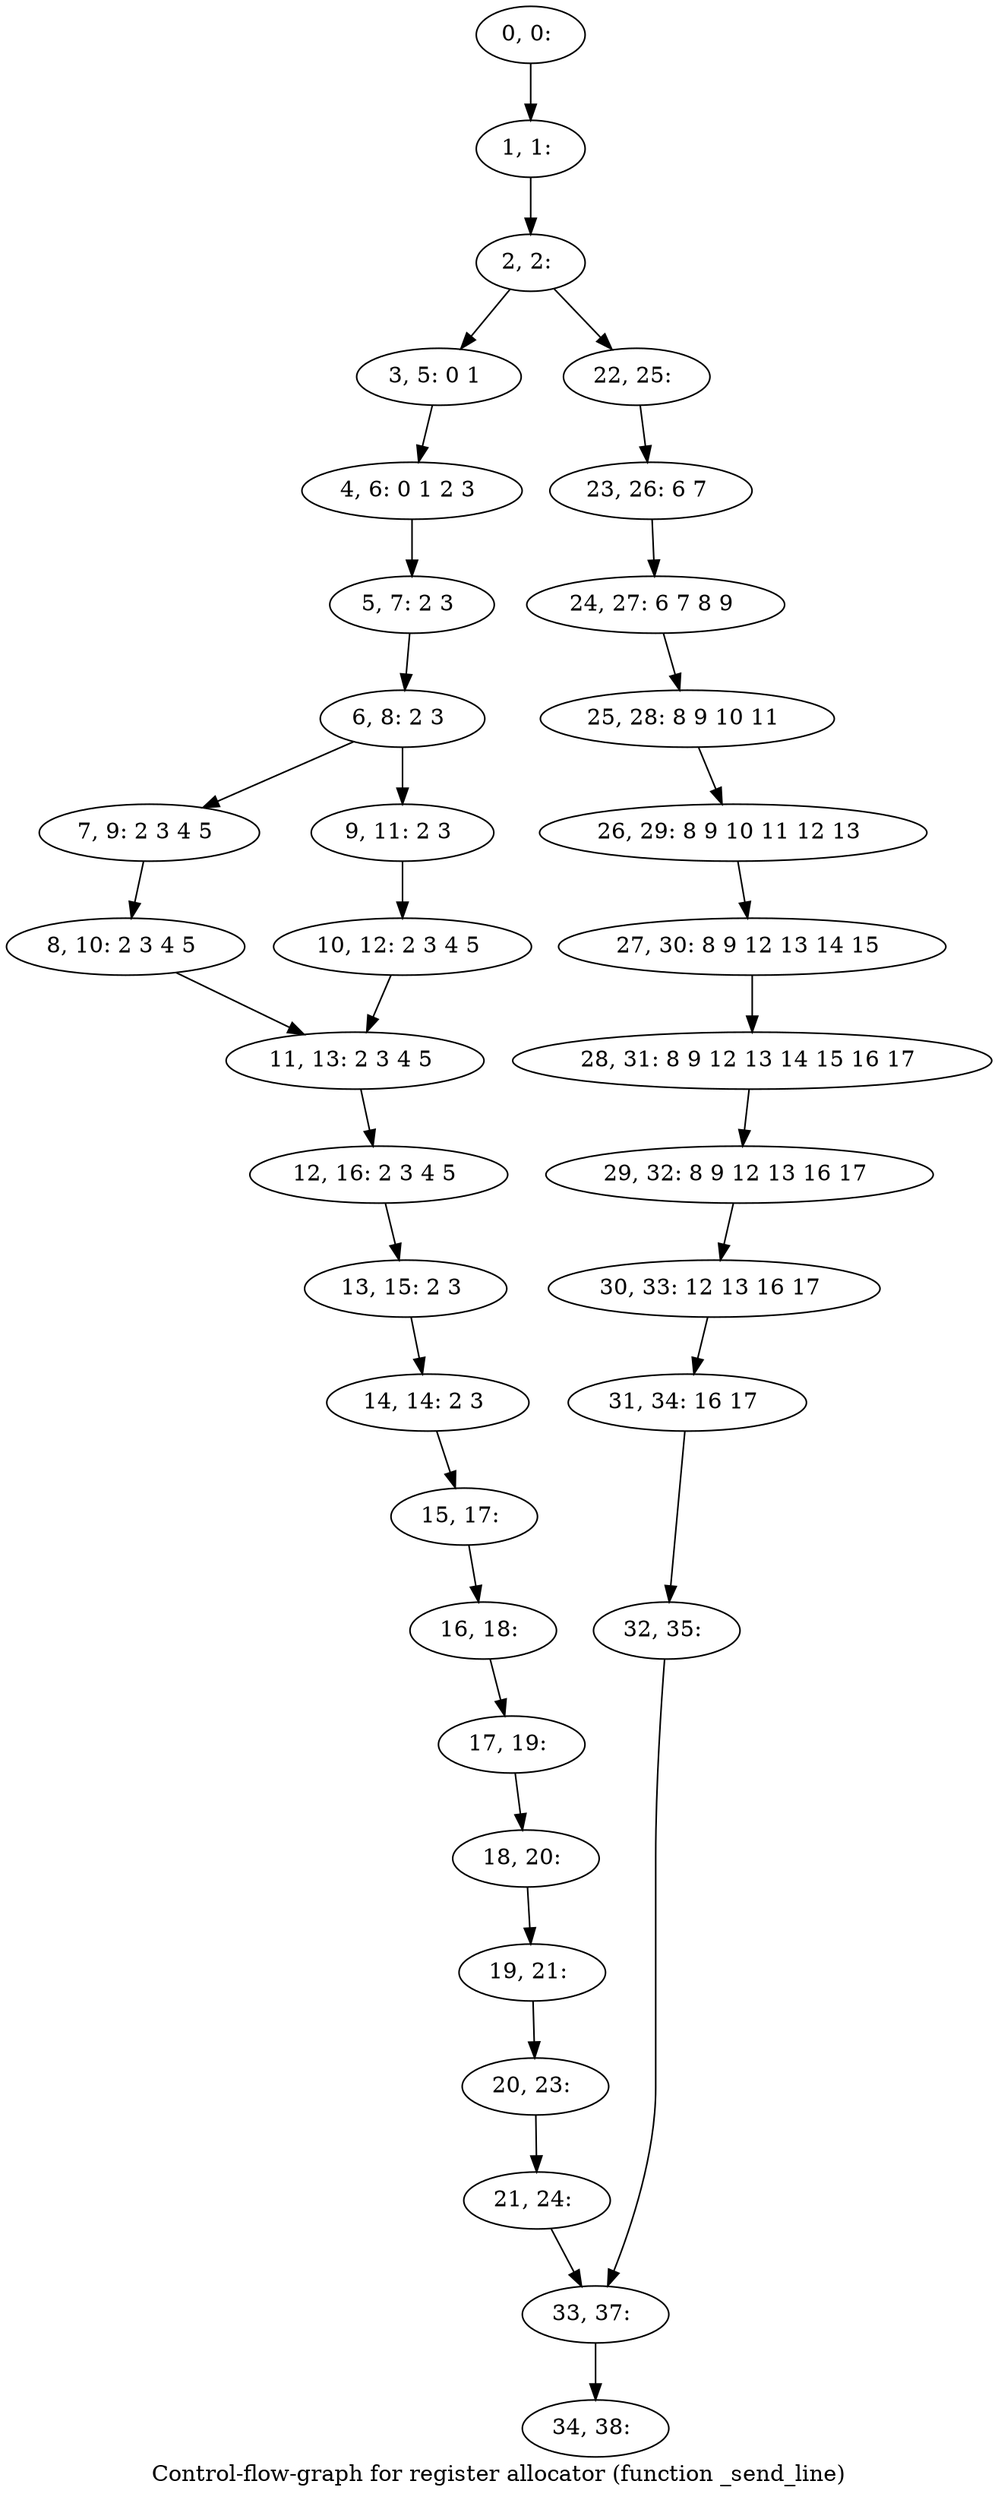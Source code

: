 digraph G {
graph [label="Control-flow-graph for register allocator (function _send_line)"]
0[label="0, 0: "];
1[label="1, 1: "];
2[label="2, 2: "];
3[label="3, 5: 0 1 "];
4[label="4, 6: 0 1 2 3 "];
5[label="5, 7: 2 3 "];
6[label="6, 8: 2 3 "];
7[label="7, 9: 2 3 4 5 "];
8[label="8, 10: 2 3 4 5 "];
9[label="9, 11: 2 3 "];
10[label="10, 12: 2 3 4 5 "];
11[label="11, 13: 2 3 4 5 "];
12[label="12, 16: 2 3 4 5 "];
13[label="13, 15: 2 3 "];
14[label="14, 14: 2 3 "];
15[label="15, 17: "];
16[label="16, 18: "];
17[label="17, 19: "];
18[label="18, 20: "];
19[label="19, 21: "];
20[label="20, 23: "];
21[label="21, 24: "];
22[label="22, 25: "];
23[label="23, 26: 6 7 "];
24[label="24, 27: 6 7 8 9 "];
25[label="25, 28: 8 9 10 11 "];
26[label="26, 29: 8 9 10 11 12 13 "];
27[label="27, 30: 8 9 12 13 14 15 "];
28[label="28, 31: 8 9 12 13 14 15 16 17 "];
29[label="29, 32: 8 9 12 13 16 17 "];
30[label="30, 33: 12 13 16 17 "];
31[label="31, 34: 16 17 "];
32[label="32, 35: "];
33[label="33, 37: "];
34[label="34, 38: "];
0->1 ;
1->2 ;
2->3 ;
2->22 ;
3->4 ;
4->5 ;
5->6 ;
6->7 ;
6->9 ;
7->8 ;
8->11 ;
9->10 ;
10->11 ;
11->12 ;
12->13 ;
13->14 ;
14->15 ;
15->16 ;
16->17 ;
17->18 ;
18->19 ;
19->20 ;
20->21 ;
21->33 ;
22->23 ;
23->24 ;
24->25 ;
25->26 ;
26->27 ;
27->28 ;
28->29 ;
29->30 ;
30->31 ;
31->32 ;
32->33 ;
33->34 ;
}
